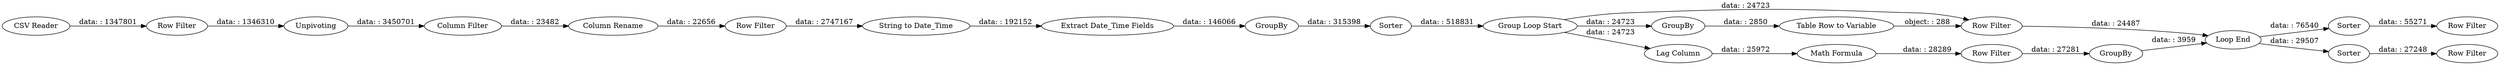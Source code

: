 digraph {
	"-9049111612441954509_5" [label="Column Filter"]
	"-9049111612441954509_26" [label="Row Filter"]
	"-9049111612441954509_16" [label="Loop End"]
	"-9049111612441954509_28" [label="Row Filter"]
	"-9049111612441954509_27" [label=Sorter]
	"-9049111612441954509_23" [label="Row Filter"]
	"-9049111612441954509_25" [label=Sorter]
	"-9049111612441954509_1" [label="CSV Reader"]
	"-9049111612441954509_2" [label=Unpivoting]
	"-9049111612441954509_9" [label=GroupBy]
	"-9049111612441954509_19" [label="Row Filter"]
	"-9049111612441954509_13" [label=Sorter]
	"-9049111612441954509_8" [label="Extract Date_Time Fields"]
	"-9049111612441954509_10" [label="Row Filter"]
	"-9049111612441954509_17" [label="Row Filter"]
	"-9049111612441954509_7" [label="String to Date_Time"]
	"-9049111612441954509_24" [label=GroupBy]
	"-9049111612441954509_6" [label="Column Rename"]
	"-9049111612441954509_11" [label="Group Loop Start"]
	"-9049111612441954509_22" [label="Math Formula"]
	"-9049111612441954509_12" [label=GroupBy]
	"-9049111612441954509_20" [label="Lag Column"]
	"-9049111612441954509_14" [label="Table Row to Variable"]
	"-9049111612441954509_14" -> "-9049111612441954509_17" [label="object: : 288"]
	"-9049111612441954509_25" -> "-9049111612441954509_26" [label="data: : 27248"]
	"-9049111612441954509_17" -> "-9049111612441954509_16" [label="data: : 24487"]
	"-9049111612441954509_8" -> "-9049111612441954509_9" [label="data: : 146066"]
	"-9049111612441954509_10" -> "-9049111612441954509_7" [label="data: : 2747167"]
	"-9049111612441954509_19" -> "-9049111612441954509_2" [label="data: : 1346310"]
	"-9049111612441954509_16" -> "-9049111612441954509_27" [label="data: : 76540"]
	"-9049111612441954509_1" -> "-9049111612441954509_19" [label="data: : 1347801"]
	"-9049111612441954509_6" -> "-9049111612441954509_10" [label="data: : 22656"]
	"-9049111612441954509_9" -> "-9049111612441954509_13" [label="data: : 315398"]
	"-9049111612441954509_12" -> "-9049111612441954509_14" [label="data: : 2850"]
	"-9049111612441954509_22" -> "-9049111612441954509_23" [label="data: : 28289"]
	"-9049111612441954509_27" -> "-9049111612441954509_28" [label="data: : 55271"]
	"-9049111612441954509_5" -> "-9049111612441954509_6" [label="data: : 23482"]
	"-9049111612441954509_13" -> "-9049111612441954509_11" [label="data: : 518831"]
	"-9049111612441954509_2" -> "-9049111612441954509_5" [label="data: : 3450701"]
	"-9049111612441954509_11" -> "-9049111612441954509_12" [label="data: : 24723"]
	"-9049111612441954509_23" -> "-9049111612441954509_24" [label="data: : 27281"]
	"-9049111612441954509_7" -> "-9049111612441954509_8" [label="data: : 192152"]
	"-9049111612441954509_24" -> "-9049111612441954509_16" [label="data: : 3959"]
	"-9049111612441954509_20" -> "-9049111612441954509_22" [label="data: : 25972"]
	"-9049111612441954509_11" -> "-9049111612441954509_20" [label="data: : 24723"]
	"-9049111612441954509_11" -> "-9049111612441954509_17" [label="data: : 24723"]
	"-9049111612441954509_16" -> "-9049111612441954509_25" [label="data: : 29507"]
	rankdir=LR
}
